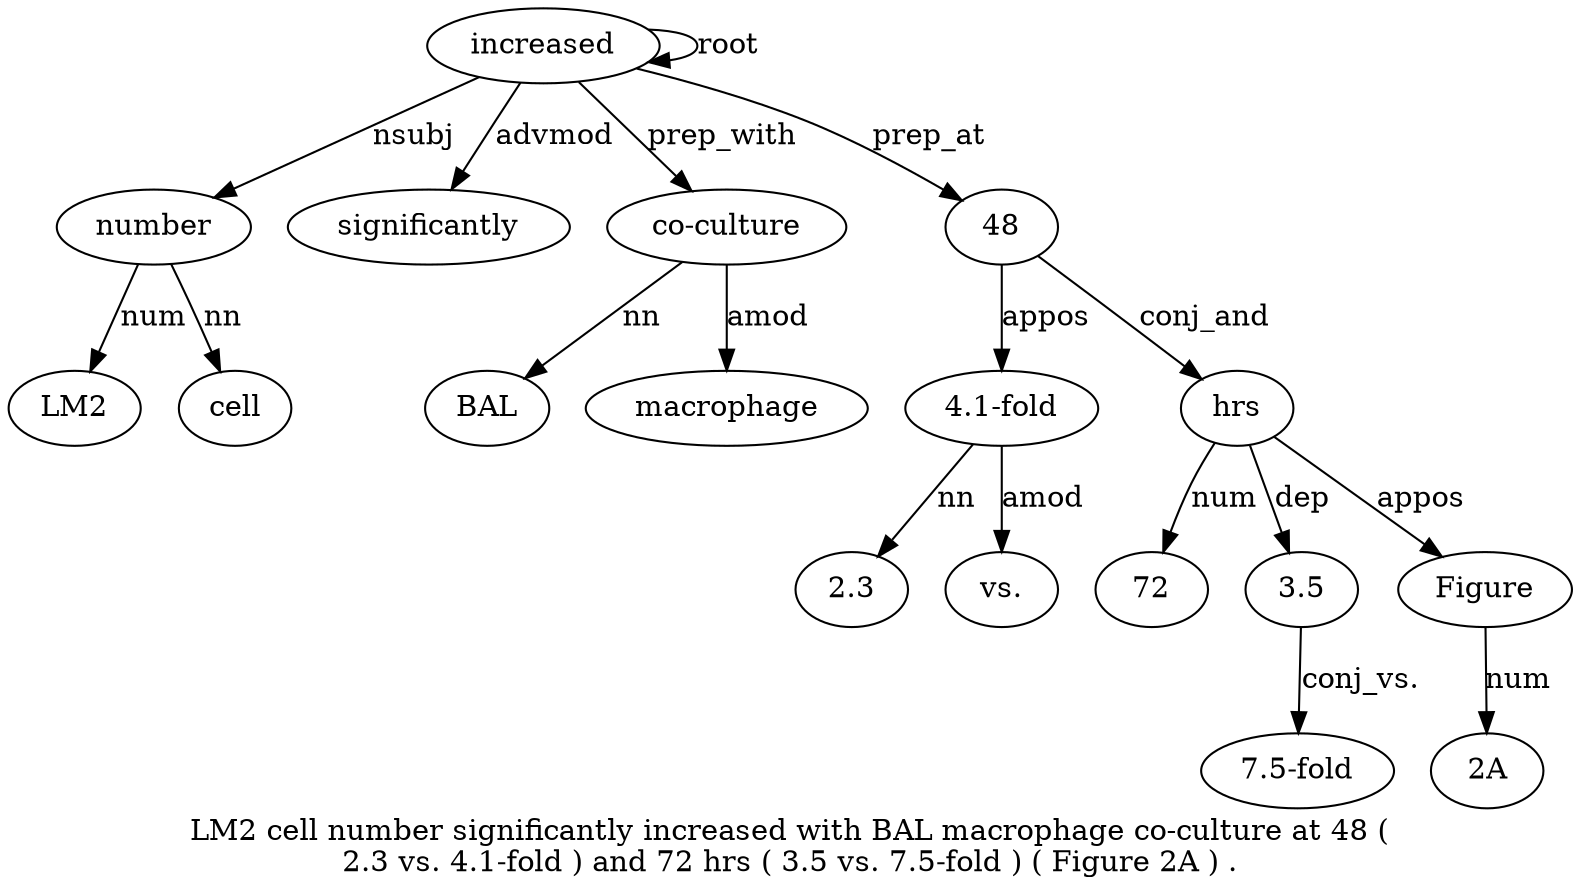 digraph "LM2 cell number significantly increased with BAL macrophage co-culture at 48 ( 2.3 vs. 4.1-fold ) and 72 hrs ( 3.5 vs. 7.5-fold ) ( Figure 2A ) ." {
label="LM2 cell number significantly increased with BAL macrophage co-culture at 48 (
2.3 vs. 4.1-fold ) and 72 hrs ( 3.5 vs. 7.5-fold ) ( Figure 2A ) .";
number3 [style=filled, fillcolor=white, label=number];
LM21 [style=filled, fillcolor=white, label=LM2];
number3 -> LM21  [label=num];
cell2 [style=filled, fillcolor=white, label=cell];
number3 -> cell2  [label=nn];
increased5 [style=filled, fillcolor=white, label=increased];
increased5 -> number3  [label=nsubj];
significantly4 [style=filled, fillcolor=white, label=significantly];
increased5 -> significantly4  [label=advmod];
increased5 -> increased5  [label=root];
"co-culture9" [style=filled, fillcolor=white, label="co-culture"];
BAL7 [style=filled, fillcolor=white, label=BAL];
"co-culture9" -> BAL7  [label=nn];
macrophage8 [style=filled, fillcolor=white, label=macrophage];
"co-culture9" -> macrophage8  [label=amod];
increased5 -> "co-culture9"  [label=prep_with];
4811 [style=filled, fillcolor=white, label=48];
increased5 -> 4811  [label=prep_at];
"4.1-fold5" [style=filled, fillcolor=white, label="4.1-fold"];
"2.31" [style=filled, fillcolor=white, label="2.3"];
"4.1-fold5" -> "2.31"  [label=nn];
"vs.14" [style=filled, fillcolor=white, label="vs."];
"4.1-fold5" -> "vs.14"  [label=amod];
4811 -> "4.1-fold5"  [label=appos];
hrs19 [style=filled, fillcolor=white, label=hrs];
7218 [style=filled, fillcolor=white, label=72];
hrs19 -> 7218  [label=num];
4811 -> hrs19  [label=conj_and];
"3.521" [style=filled, fillcolor=white, label="3.5"];
hrs19 -> "3.521"  [label=dep];
"7.5-fold23" [style=filled, fillcolor=white, label="7.5-fold"];
"3.521" -> "7.5-fold23"  [label="conj_vs."];
Figure26 [style=filled, fillcolor=white, label=Figure];
hrs19 -> Figure26  [label=appos];
"2A27" [style=filled, fillcolor=white, label="2A"];
Figure26 -> "2A27"  [label=num];
}
